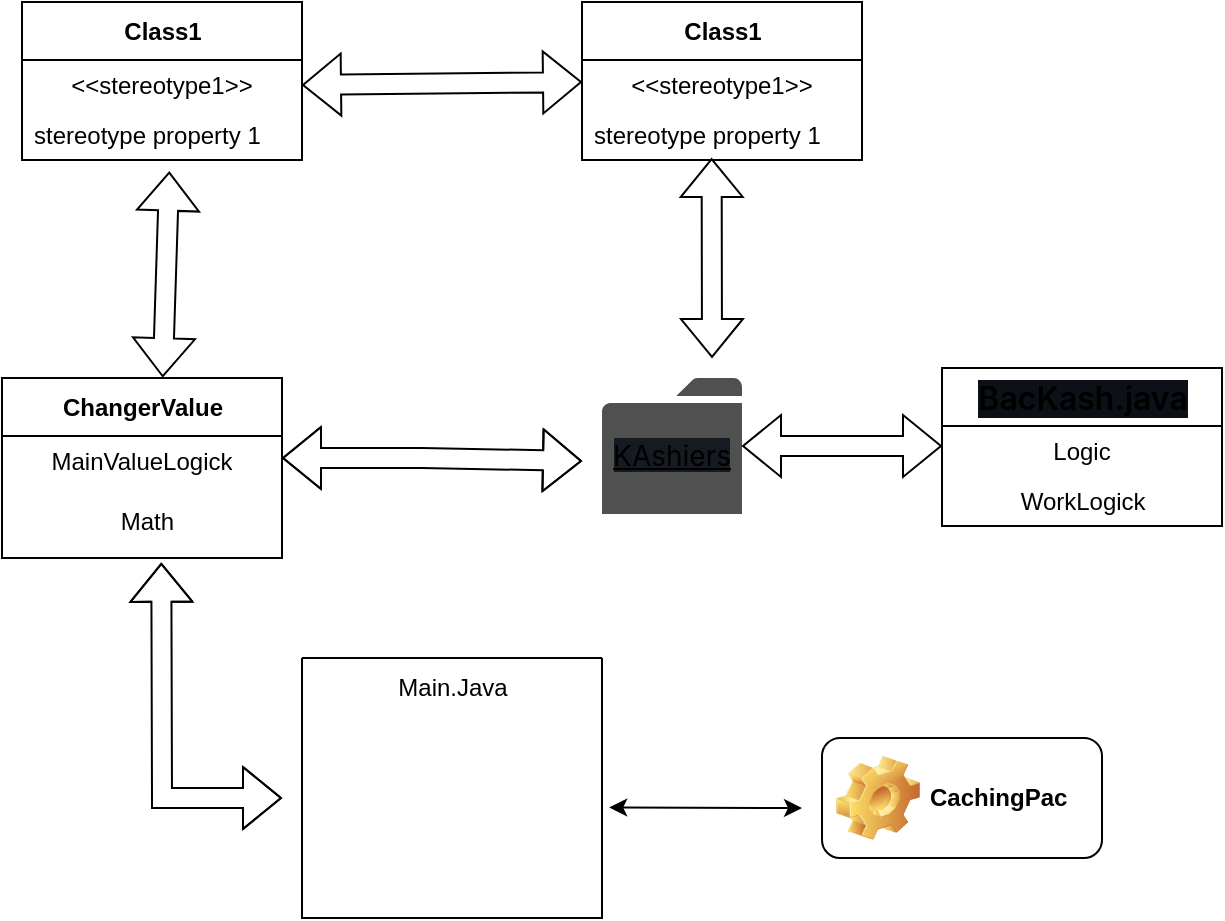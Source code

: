 <mxfile version="20.3.0" type="device"><diagram id="C5RBs43oDa-KdzZeNtuy" name="Page-1"><mxGraphModel dx="1038" dy="649" grid="1" gridSize="10" guides="1" tooltips="1" connect="1" arrows="1" fold="1" page="1" pageScale="1" pageWidth="827" pageHeight="1169" math="0" shadow="0"><root><mxCell id="WIyWlLk6GJQsqaUBKTNV-0"/><mxCell id="WIyWlLk6GJQsqaUBKTNV-1" parent="WIyWlLk6GJQsqaUBKTNV-0"/><mxCell id="zbWuNcSX9avxrNEAP8Gl-1" value="Class1" style="swimlane;fontStyle=1;align=center;verticalAlign=middle;childLayout=stackLayout;horizontal=1;startSize=29;horizontalStack=0;resizeParent=1;resizeParentMax=0;resizeLast=0;collapsible=0;marginBottom=0;html=1;" vertex="1" parent="WIyWlLk6GJQsqaUBKTNV-1"><mxGeometry x="110" y="202" width="140" height="79" as="geometry"/></mxCell><mxCell id="zbWuNcSX9avxrNEAP8Gl-2" value="&amp;lt;&amp;lt;stereotype1&amp;gt;&amp;gt;" style="text;html=1;strokeColor=none;fillColor=none;align=center;verticalAlign=middle;spacingLeft=4;spacingRight=4;overflow=hidden;rotatable=0;points=[[0,0.5],[1,0.5]];portConstraint=eastwest;" vertex="1" parent="zbWuNcSX9avxrNEAP8Gl-1"><mxGeometry y="29" width="140" height="25" as="geometry"/></mxCell><mxCell id="zbWuNcSX9avxrNEAP8Gl-3" value="stereotype property 1" style="text;html=1;strokeColor=none;fillColor=none;align=left;verticalAlign=middle;spacingLeft=4;spacingRight=4;overflow=hidden;rotatable=0;points=[[0,0.5],[1,0.5]];portConstraint=eastwest;" vertex="1" parent="zbWuNcSX9avxrNEAP8Gl-1"><mxGeometry y="54" width="140" height="25" as="geometry"/></mxCell><mxCell id="zbWuNcSX9avxrNEAP8Gl-5" value="" style="shape=flexArrow;endArrow=classic;startArrow=classic;html=1;rounded=0;exitX=1;exitY=0.5;exitDx=0;exitDy=0;" edge="1" parent="WIyWlLk6GJQsqaUBKTNV-1" source="zbWuNcSX9avxrNEAP8Gl-2"><mxGeometry width="100" height="100" relative="1" as="geometry"><mxPoint x="240" y="290" as="sourcePoint"/><mxPoint x="390" y="242" as="targetPoint"/></mxGeometry></mxCell><mxCell id="zbWuNcSX9avxrNEAP8Gl-6" value="Class1" style="swimlane;fontStyle=1;align=center;verticalAlign=middle;childLayout=stackLayout;horizontal=1;startSize=29;horizontalStack=0;resizeParent=1;resizeParentMax=0;resizeLast=0;collapsible=0;marginBottom=0;html=1;" vertex="1" parent="WIyWlLk6GJQsqaUBKTNV-1"><mxGeometry x="390" y="202" width="140" height="79" as="geometry"/></mxCell><mxCell id="zbWuNcSX9avxrNEAP8Gl-7" value="&amp;lt;&amp;lt;stereotype1&amp;gt;&amp;gt;" style="text;html=1;strokeColor=none;fillColor=none;align=center;verticalAlign=middle;spacingLeft=4;spacingRight=4;overflow=hidden;rotatable=0;points=[[0,0.5],[1,0.5]];portConstraint=eastwest;" vertex="1" parent="zbWuNcSX9avxrNEAP8Gl-6"><mxGeometry y="29" width="140" height="25" as="geometry"/></mxCell><mxCell id="zbWuNcSX9avxrNEAP8Gl-8" value="stereotype property 1" style="text;html=1;strokeColor=none;fillColor=none;align=left;verticalAlign=middle;spacingLeft=4;spacingRight=4;overflow=hidden;rotatable=0;points=[[0,0.5],[1,0.5]];portConstraint=eastwest;" vertex="1" parent="zbWuNcSX9avxrNEAP8Gl-6"><mxGeometry y="54" width="140" height="25" as="geometry"/></mxCell><mxCell id="zbWuNcSX9avxrNEAP8Gl-10" value="ChangerValue" style="swimlane;fontStyle=1;align=center;verticalAlign=middle;childLayout=stackLayout;horizontal=1;startSize=29;horizontalStack=0;resizeParent=1;resizeParentMax=0;resizeLast=0;collapsible=0;marginBottom=0;html=1;" vertex="1" parent="WIyWlLk6GJQsqaUBKTNV-1"><mxGeometry x="100" y="390" width="140" height="90" as="geometry"/></mxCell><mxCell id="zbWuNcSX9avxrNEAP8Gl-11" value="MainValueLogick" style="text;html=1;strokeColor=none;fillColor=none;align=center;verticalAlign=middle;spacingLeft=4;spacingRight=4;overflow=hidden;rotatable=0;points=[[0,0.5],[1,0.5]];portConstraint=eastwest;" vertex="1" parent="zbWuNcSX9avxrNEAP8Gl-10"><mxGeometry y="29" width="140" height="25" as="geometry"/></mxCell><mxCell id="zbWuNcSX9avxrNEAP8Gl-12" value="&lt;span style=&quot;white-space: pre;&quot;&gt;&#9;&lt;/span&gt;&lt;span style=&quot;white-space: pre;&quot;&gt;&#9;&lt;/span&gt;Math" style="text;html=1;strokeColor=none;fillColor=none;align=left;verticalAlign=middle;spacingLeft=4;spacingRight=4;overflow=hidden;rotatable=0;points=[[0,0.5],[1,0.5]];portConstraint=eastwest;" vertex="1" parent="zbWuNcSX9avxrNEAP8Gl-10"><mxGeometry y="54" width="140" height="36" as="geometry"/></mxCell><mxCell id="zbWuNcSX9avxrNEAP8Gl-17" value="" style="shape=flexArrow;endArrow=classic;startArrow=classic;html=1;rounded=0;entryX=0;entryY=0.5;entryDx=0;entryDy=0;" edge="1" parent="WIyWlLk6GJQsqaUBKTNV-1"><mxGeometry width="100" height="100" relative="1" as="geometry"><mxPoint x="240" y="430" as="sourcePoint"/><mxPoint x="390" y="431.5" as="targetPoint"/><Array as="points"><mxPoint x="310" y="430"/></Array></mxGeometry></mxCell><mxCell id="zbWuNcSX9avxrNEAP8Gl-19" value="" style="shape=flexArrow;endArrow=classic;startArrow=classic;html=1;rounded=0;entryX=0.526;entryY=1.232;entryDx=0;entryDy=0;entryPerimeter=0;exitX=0.574;exitY=-0.004;exitDx=0;exitDy=0;exitPerimeter=0;" edge="1" parent="WIyWlLk6GJQsqaUBKTNV-1" source="zbWuNcSX9avxrNEAP8Gl-10" target="zbWuNcSX9avxrNEAP8Gl-3"><mxGeometry width="100" height="100" relative="1" as="geometry"><mxPoint x="120" y="380" as="sourcePoint"/><mxPoint x="220" y="280" as="targetPoint"/><Array as="points"/></mxGeometry></mxCell><mxCell id="zbWuNcSX9avxrNEAP8Gl-21" value="" style="shape=flexArrow;endArrow=classic;startArrow=classic;html=1;rounded=0;entryX=0.463;entryY=0.96;entryDx=0;entryDy=0;entryPerimeter=0;" edge="1" parent="WIyWlLk6GJQsqaUBKTNV-1" target="zbWuNcSX9avxrNEAP8Gl-8"><mxGeometry width="100" height="100" relative="1" as="geometry"><mxPoint x="455" y="380" as="sourcePoint"/><mxPoint x="510" y="280" as="targetPoint"/></mxGeometry></mxCell><mxCell id="zbWuNcSX9avxrNEAP8Gl-22" value="" style="swimlane;startSize=0;" vertex="1" parent="WIyWlLk6GJQsqaUBKTNV-1"><mxGeometry x="250" y="530" width="150" height="130" as="geometry"/></mxCell><mxCell id="zbWuNcSX9avxrNEAP8Gl-26" value="Main.Java" style="text;html=1;align=center;verticalAlign=middle;resizable=0;points=[];autosize=1;strokeColor=none;fillColor=none;perimeterSpacing=3;strokeWidth=6;" vertex="1" parent="zbWuNcSX9avxrNEAP8Gl-22"><mxGeometry x="35" width="80" height="30" as="geometry"/></mxCell><mxCell id="zbWuNcSX9avxrNEAP8Gl-24" value="" style="shape=flexArrow;endArrow=classic;startArrow=classic;html=1;rounded=0;exitX=0.569;exitY=1.067;exitDx=0;exitDy=0;exitPerimeter=0;" edge="1" parent="WIyWlLk6GJQsqaUBKTNV-1" source="zbWuNcSX9avxrNEAP8Gl-12"><mxGeometry width="100" height="100" relative="1" as="geometry"><mxPoint x="120" y="600" as="sourcePoint"/><mxPoint x="240" y="600" as="targetPoint"/><Array as="points"><mxPoint x="180" y="600"/></Array></mxGeometry></mxCell><mxCell id="zbWuNcSX9avxrNEAP8Gl-30" value="" style="sketch=0;pointerEvents=1;shadow=0;dashed=0;html=1;strokeColor=none;fillColor=#505050;labelPosition=center;verticalLabelPosition=bottom;verticalAlign=top;outlineConnect=0;align=center;shape=mxgraph.office.concepts.folder;strokeWidth=6;" vertex="1" parent="WIyWlLk6GJQsqaUBKTNV-1"><mxGeometry x="400" y="390" width="70" height="68" as="geometry"/></mxCell><mxCell id="zbWuNcSX9avxrNEAP8Gl-31" value="&lt;a style=&quot;box-sizing: border-box; background-color: rgb(22, 27, 34); font-family: -apple-system, BlinkMacSystemFont, &amp;quot;Segoe UI&amp;quot;, Helvetica, Arial, sans-serif, &amp;quot;Apple Color Emoji&amp;quot;, &amp;quot;Segoe UI Emoji&amp;quot;; font-size: 14px; text-align: start; color: var(--color-accent-fg)  !important;&quot; href=&quot;https://github.com/Choffel/SystemOreder/tree/main/SystemOrderOne/src/KAshiers&quot; data-turbo-frame=&quot;repo-content-turbo-frame&quot; data-pjax=&quot;#repo-content-pjax-container&quot; title=&quot;KAshiers&quot; class=&quot;js-navigation-open Link--primary&quot;&gt;KAshiers&lt;/a&gt;" style="text;html=1;strokeColor=none;fillColor=none;align=center;verticalAlign=middle;whiteSpace=wrap;rounded=0;strokeWidth=6;" vertex="1" parent="WIyWlLk6GJQsqaUBKTNV-1"><mxGeometry x="405" y="414" width="60" height="30" as="geometry"/></mxCell><mxCell id="zbWuNcSX9avxrNEAP8Gl-32" value="" style="shape=flexArrow;endArrow=classic;startArrow=classic;html=1;rounded=0;" edge="1" parent="WIyWlLk6GJQsqaUBKTNV-1" source="zbWuNcSX9avxrNEAP8Gl-30"><mxGeometry width="100" height="100" relative="1" as="geometry"><mxPoint x="470" y="470" as="sourcePoint"/><mxPoint x="570" y="424" as="targetPoint"/></mxGeometry></mxCell><mxCell id="zbWuNcSX9avxrNEAP8Gl-39" value="&lt;h2 style=&quot;box-sizing: border-box; margin-bottom: 0px; font-size: 16px; color: var(--color-fg-muted); font-family: -apple-system, BlinkMacSystemFont, &amp;quot;Segoe UI&amp;quot;, Helvetica, Arial, sans-serif, &amp;quot;Apple Color Emoji&amp;quot;, &amp;quot;Segoe UI Emoji&amp;quot;; text-align: start; background-color: rgb(13, 17, 23); margin-top: 0px !important; font-weight: 400 !important; flex: 1 1 auto !important; align-self: center !important; order: inherit !important; width: auto !important; min-width: 0px !important; margin-right: 8px !important; margin-left: 8px !important;&quot; class=&quot;breadcrumb flex-auto flex-self-center min-width-0 text-normal mx-2 width-full width-md-auto flex-order-1 flex-md-order-none mt-3 mt-md-0&quot; id=&quot;blob-path&quot;&gt;&lt;span style=&quot;box-sizing: border-box; font-weight: 600; color: var(--color-fg-default);&quot; class=&quot;final-path&quot;&gt;BacKash.java&lt;/span&gt;&lt;/h2&gt;" style="swimlane;fontStyle=1;align=center;verticalAlign=middle;childLayout=stackLayout;horizontal=1;startSize=29;horizontalStack=0;resizeParent=1;resizeParentMax=0;resizeLast=0;collapsible=0;marginBottom=0;html=1;strokeWidth=1;" vertex="1" parent="WIyWlLk6GJQsqaUBKTNV-1"><mxGeometry x="570" y="385" width="140" height="79" as="geometry"/></mxCell><mxCell id="zbWuNcSX9avxrNEAP8Gl-40" value="Logic" style="text;html=1;strokeColor=none;fillColor=none;align=center;verticalAlign=middle;spacingLeft=4;spacingRight=4;overflow=hidden;rotatable=0;points=[[0,0.5],[1,0.5]];portConstraint=eastwest;strokeWidth=6;" vertex="1" parent="zbWuNcSX9avxrNEAP8Gl-39"><mxGeometry y="29" width="140" height="25" as="geometry"/></mxCell><mxCell id="zbWuNcSX9avxrNEAP8Gl-41" value="&amp;nbsp; &amp;nbsp; &amp;nbsp; &amp;nbsp; &amp;nbsp;&amp;nbsp;WorkLogick" style="text;html=1;strokeColor=none;fillColor=none;align=left;verticalAlign=middle;spacingLeft=4;spacingRight=4;overflow=hidden;rotatable=0;points=[[0,0.5],[1,0.5]];portConstraint=eastwest;strokeWidth=6;" vertex="1" parent="zbWuNcSX9avxrNEAP8Gl-39"><mxGeometry y="54" width="140" height="25" as="geometry"/></mxCell><mxCell id="zbWuNcSX9avxrNEAP8Gl-42" value="" style="endArrow=classic;startArrow=classic;html=1;rounded=0;exitX=1.024;exitY=0.575;exitDx=0;exitDy=0;exitPerimeter=0;" edge="1" parent="WIyWlLk6GJQsqaUBKTNV-1" source="zbWuNcSX9avxrNEAP8Gl-22"><mxGeometry width="50" height="50" relative="1" as="geometry"><mxPoint x="400" y="620" as="sourcePoint"/><mxPoint x="500" y="605" as="targetPoint"/></mxGeometry></mxCell><mxCell id="zbWuNcSX9avxrNEAP8Gl-43" value="CachingPac" style="label;whiteSpace=wrap;html=1;image=img/clipart/Gear_128x128.png;strokeWidth=1;" vertex="1" parent="WIyWlLk6GJQsqaUBKTNV-1"><mxGeometry x="510" y="570" width="140" height="60" as="geometry"/></mxCell></root></mxGraphModel></diagram></mxfile>